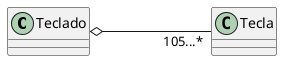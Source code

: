 @startuml Piano 
left to right direction
class Teclado
class Tecla

Teclado o--- "105...*" Tecla
@enduml